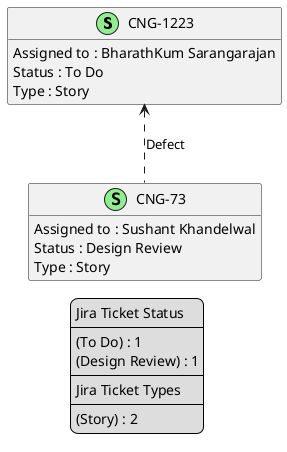 @startuml
'https://plantuml.com/class-diagram

' GENERATE CLASS DIAGRAM ===========
' Generated at    : Mon Apr 15 17:00:09 CEST 2024

hide empty members

legend
Jira Ticket Status
----
(To Do) : 1
(Design Review) : 1
----
Jira Ticket Types
----
(Story) : 2
end legend


' Tickets =======
class "CNG-1223" << (S,lightgreen) >> {
  Assigned to : BharathKum Sarangarajan
  Status : To Do
  Type : Story
}

class "CNG-73" << (S,lightgreen) >> {
  Assigned to : Sushant Khandelwal
  Status : Design Review
  Type : Story
}



' Links =======
"CNG-1223" <.. "CNG-73" : Defect


@enduml
